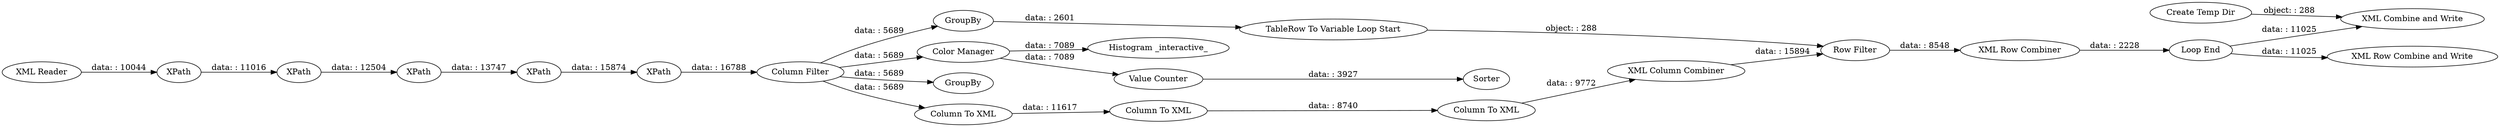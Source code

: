 digraph {
	"-780062769550397292_52" [label="XML Row Combine and Write"]
	"-780062769550397292_3" [label="XML Reader"]
	"-780062769550397292_38" [label=GroupBy]
	"-780062769550397292_35" [label="Column Filter"]
	"-780062769550397292_43" [label="Histogram _interactive_"]
	"-780062769550397292_42" [label="Loop End"]
	"2070704281061994862_48" [label=XPath]
	"-780062769550397292_36" [label=Sorter]
	"-780062769550397292_34" [label="Color Manager"]
	"-780062769550397292_74" [label="XML Column Combiner"]
	"-780062769550397292_76" [label=GroupBy]
	"-780062769550397292_44" [label="Column To XML"]
	"-780062769550397292_41" [label="XML Row Combiner"]
	"-780062769550397292_75" [label="Column To XML"]
	"-780062769550397292_31" [label="XML Combine and Write"]
	"-780062769550397292_73" [label="Column To XML"]
	"2070704281061994862_46" [label=XPath]
	"2070704281061994862_50" [label=XPath]
	"-780062769550397292_37" [label="Value Counter"]
	"2070704281061994862_47" [label=XPath]
	"2070704281061994862_49" [label=XPath]
	"-780062769550397292_39" [label="TableRow To Variable Loop Start"]
	"-780062769550397292_45" [label="Create Temp Dir"]
	"-780062769550397292_40" [label="Row Filter"]
	"-780062769550397292_34" -> "-780062769550397292_37" [label="data: : 7089"]
	"-780062769550397292_44" -> "-780062769550397292_73" [label="data: : 11617"]
	"-780062769550397292_35" -> "-780062769550397292_34" [label="data: : 5689"]
	"-780062769550397292_39" -> "-780062769550397292_40" [label="object: : 288"]
	"2070704281061994862_50" -> "-780062769550397292_35" [label="data: : 16788"]
	"-780062769550397292_73" -> "-780062769550397292_75" [label="data: : 8740"]
	"2070704281061994862_48" -> "2070704281061994862_49" [label="data: : 13747"]
	"-780062769550397292_40" -> "-780062769550397292_41" [label="data: : 8548"]
	"2070704281061994862_47" -> "2070704281061994862_48" [label="data: : 12504"]
	"-780062769550397292_35" -> "-780062769550397292_76" [label="data: : 5689"]
	"-780062769550397292_42" -> "-780062769550397292_52" [label="data: : 11025"]
	"-780062769550397292_45" -> "-780062769550397292_31" [label="object: : 288"]
	"-780062769550397292_42" -> "-780062769550397292_31" [label="data: : 11025"]
	"-780062769550397292_37" -> "-780062769550397292_36" [label="data: : 3927"]
	"-780062769550397292_41" -> "-780062769550397292_42" [label="data: : 2228"]
	"-780062769550397292_35" -> "-780062769550397292_44" [label="data: : 5689"]
	"2070704281061994862_46" -> "2070704281061994862_47" [label="data: : 11016"]
	"-780062769550397292_75" -> "-780062769550397292_74" [label="data: : 9772"]
	"-780062769550397292_35" -> "-780062769550397292_38" [label="data: : 5689"]
	"-780062769550397292_38" -> "-780062769550397292_39" [label="data: : 2601"]
	"-780062769550397292_34" -> "-780062769550397292_43" [label="data: : 7089"]
	"-780062769550397292_74" -> "-780062769550397292_40" [label="data: : 15894"]
	"2070704281061994862_49" -> "2070704281061994862_50" [label="data: : 15874"]
	"-780062769550397292_3" -> "2070704281061994862_46" [label="data: : 10044"]
	rankdir=LR
}
